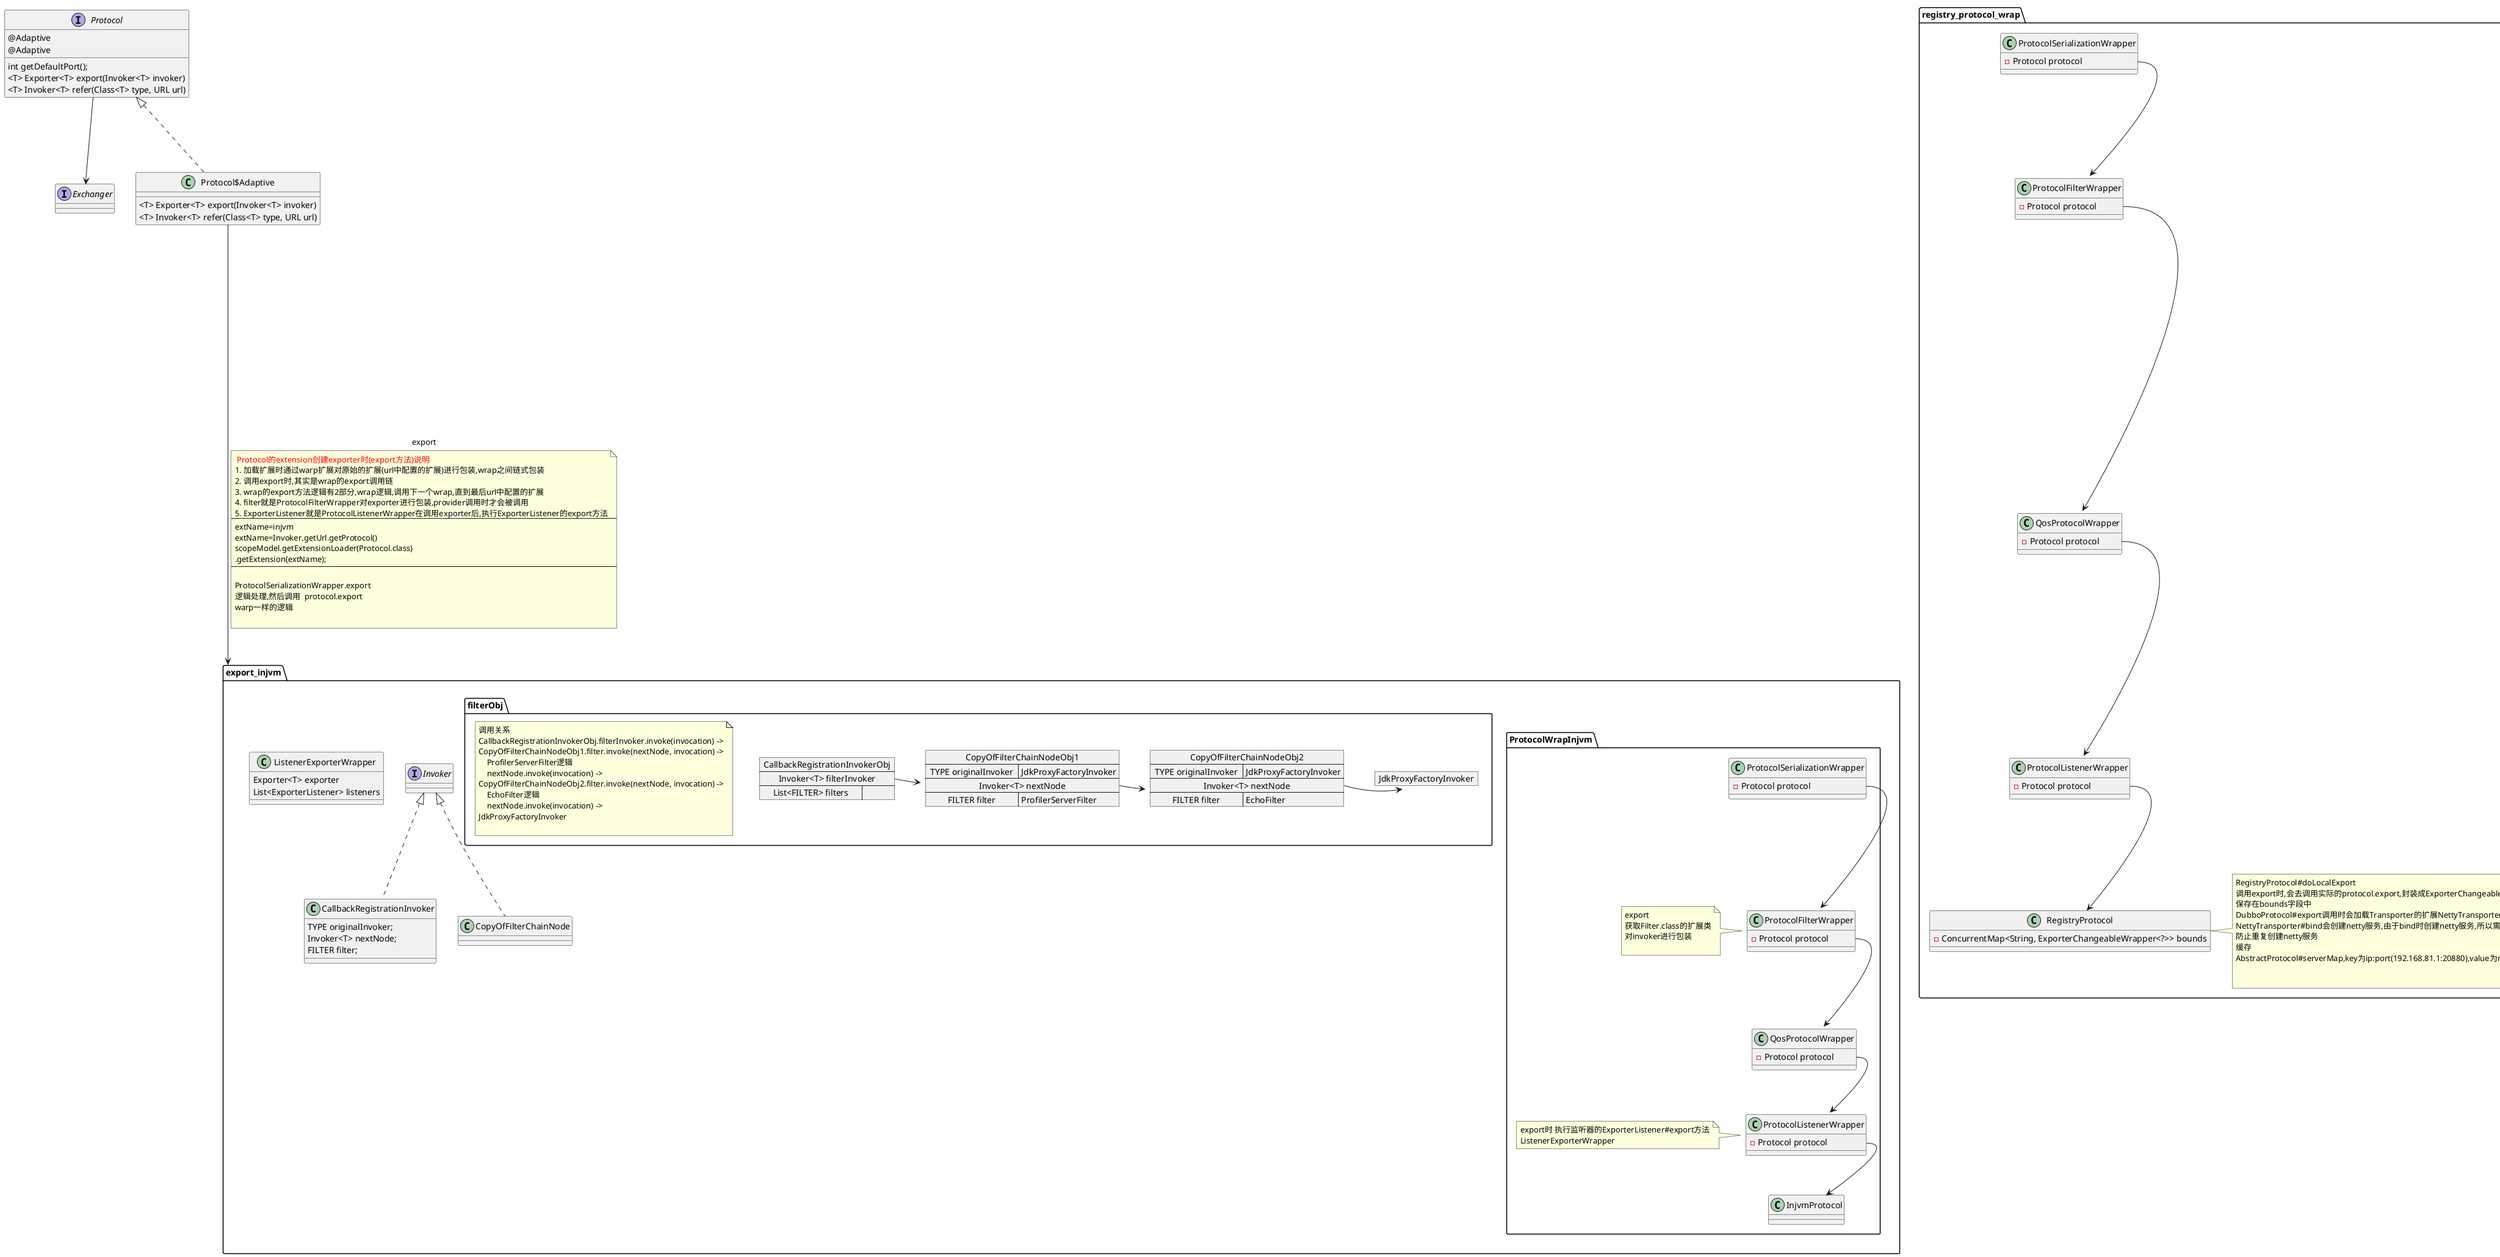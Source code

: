 @startuml
'https://plantuml.com/class-diagram

note as all
org.apache.dubbo.registry.client.metadata.MetadataUtils#publishServiceDefinition
end note


interface Exporter
abstract class AbstractExporter<T> implements Exporter
class InjvmExporter<T> extends AbstractExporter


interface Invoker
class DelegateProviderMetaDataInvoker<T> implements Invoker{
    Invoker<T> invoker
    ServiceConfig<?> metadata
}

interface ProxyFactory {
    @Adaptive({PROXY_KEY})
    <T> T getProxy(Invoker<T> invoker)
    @Adaptive({PROXY_KEY})
    <T> T getProxy(Invoker<T> invoker, boolean generic)
    @Adaptive({PROXY_KEY})
    <T> Invoker<T> getInvoker(T proxy, Class<T> type, URL url)
}




class ProxyFactory$Adaptive implements ProxyFactory{
    <T> T getProxy(Invoker<T> invoker)
    <T> T getProxy(Invoker<T> invoker, boolean generic)
    <T> Invoker<T> getInvoker(T proxy, Class<T> type, URL url)
}





namespace proxyFactory_local_injvm {
    class StubProxyFactoryWrapper {
        - ProxyFactory proxyFactory
    }
    class JdkProxyFactory
    note bottom of JdkProxyFactory
    <color:red> parameter中的proxy参数为jdk
    getInvoker 返回一个以反射方式调用provider实现类的Invoker
    end note

    StubProxyFactoryWrapper::proxyFactory --> JdkProxyFactory
}
ProxyFactory$Adaptive --> proxyFactory_local_injvm : getInvoker
note on link
<color:red> ProxyFactory的extension创建invoker(getInvoker方法)说明
# 加载扩展时通过warp扩展对原始的扩展(url中配置的扩展)进行包装,wrap之间链式包装
# 调用getInvoker时,其实是wrap的getInvoker调用链
# wrap的getInvoker方法逻辑有2部分,wrap逻辑,调用下一个wrap,直到最后url中配置的扩展

---
extName=Invoker.getUrl.getParameter("proxy", "javassist")
从parameter中获取extName指定扩展
----
scopeModel
.getExtensionLoader(ProxyFactory.class)
.getExtension(extName)
----
StubProxyFactoryWrapper.proxyFactory.getInvoker ->
JdkProxyFactory.getInvoker
end note

'ProxyFactory --> Invoker : getInvoker


interface Protocol {
    int getDefaultPort();
    @Adaptive
    <T> Exporter<T> export(Invoker<T> invoker)
    @Adaptive
    <T> Invoker<T> refer(Class<T> type, URL url)
}
interface Exchanger

class Protocol$Adaptive implements Protocol{
    <T> Exporter<T> export(Invoker<T> invoker)
    <T> Invoker<T> refer(Class<T> type, URL url)
}
Protocol --> Exchanger


namespace export_injvm{
    namespace ProtocolWrapInjvm {
        class ProtocolSerializationWrapper  {
            - Protocol protocol
        }
        class ProtocolFilterWrapper {
            - Protocol protocol
        }
        note left of ProtocolFilterWrapper
        export
        获取Filter.class的扩展类
        对invoker进行包装

        end note

        class QosProtocolWrapper {
            - Protocol protocol
        }

        class ProtocolListenerWrapper {
            - Protocol protocol
        }
        note left of ProtocolListenerWrapper
        export时 执行监听器的ExporterListener#export方法
        ListenerExporterWrapper
        end note
        class InjvmProtocol


        ProtocolSerializationWrapper::protocol -->ProtocolFilterWrapper
        ProtocolFilterWrapper::protocol -->QosProtocolWrapper
        QosProtocolWrapper::protocol -->ProtocolListenerWrapper
        ProtocolListenerWrapper::protocol -->InjvmProtocol

    }


    class CallbackRegistrationInvoker implements Invoker{
        TYPE originalInvoker;
        Invoker<T> nextNode;
        FILTER filter;
    }
    class CopyOfFilterChainNode implements Invoker




    namespace filterObj {
        note as filterObjNote
        调用关系
        CallbackRegistrationInvokerObj.filterInvoker.invoke(invocation) ->
        CopyOfFilterChainNodeObj1.filter.invoke(nextNode, invocation) ->
            ProfilerServerFilter逻辑
            nextNode.invoke(invocation) ->
        CopyOfFilterChainNodeObj2.filter.invoke(nextNode, invocation) ->
            EchoFilter逻辑
            nextNode.invoke(invocation) ->
        JdkProxyFactoryInvoker

        end note

        map JdkProxyFactoryInvoker{

        }

        map CopyOfFilterChainNodeObj2{
            TYPE originalInvoker => JdkProxyFactoryInvoker
            Invoker<T> nextNode *-> JdkProxyFactoryInvoker
            FILTER filter => EchoFilter
        }

        map CopyOfFilterChainNodeObj1{
            TYPE originalInvoker => JdkProxyFactoryInvoker
            Invoker<T> nextNode *-> CopyOfFilterChainNodeObj2
            FILTER filter => ProfilerServerFilter
        }

        map CallbackRegistrationInvokerObj{
            Invoker<T> filterInvoker *-> CopyOfFilterChainNodeObj1
            List<FILTER> filters =>
        }


    }


    class ListenerExporterWrapper{
        Exporter<T> exporter
        List<ExporterListener> listeners
    }

}



Protocol$Adaptive ---> export_injvm : export
note on link
<color:red> Protocol的extension创建exporter时(export方法)说明
# 加载扩展时通过warp扩展对原始的扩展(url中配置的扩展)进行包装,wrap之间链式包装
# 调用export时,其实是wrap的export调用链
# wrap的export方法逻辑有2部分,wrap逻辑,调用下一个wrap,直到最后url中配置的扩展
# filter就是ProtocolFilterWrapper对exporter进行包装,provider调用时才会被调用
# ExporterListener就是ProtocolListenerWrapper在调用exporter后,执行ExporterListener的export方法
----
extName=injvm
extName=Invoker.getUrl.getProtocol()
scopeModel.getExtensionLoader(Protocol.class)
.getExtension(extName);
----

ProtocolSerializationWrapper.export
逻辑处理,然后调用  protocol.export
warp一样的逻辑

end note






namespace dubbo_protocol_wrap {
    class ProtocolSerializationWrapper  {
        - Protocol protocol
    }
    class ProtocolFilterWrapper {
        - Protocol protocol
    }

    class QosProtocolWrapper {
        - Protocol protocol
    }

    class ProtocolListenerWrapper {
        - Protocol protocol
    }
    class DubboProtocol


    ProtocolSerializationWrapper::protocol -->ProtocolFilterWrapper
    ProtocolFilterWrapper::protocol -->QosProtocolWrapper
    QosProtocolWrapper::protocol -->ProtocolListenerWrapper
    ProtocolListenerWrapper::protocol -->DubboProtocol
}
namespace registry_protocol_wrap {
    class ProtocolSerializationWrapper  {
        - Protocol protocol
    }
    class ProtocolFilterWrapper {
        - Protocol protocol
    }

    class QosProtocolWrapper {
        - Protocol protocol
    }

    class ProtocolListenerWrapper {
        - Protocol protocol
    }
    class RegistryProtocol {
        - ConcurrentMap<String, ExporterChangeableWrapper<?>> bounds
    }
    note right of RegistryProtocol
    RegistryProtocol#doLocalExport
    调用export时,会去调用实际的protocol.export,封装成ExporterChangeableWrapper
    保存在bounds字段中
    DubboProtocol#export调用时会加载Transporter的扩展NettyTransporter
    NettyTransporter#bind会创建netty服务,由于bind时创建netty服务,所以需要缓存
    防止重复创建netty服务
    缓存
    AbstractProtocol#serverMap,key为ip:port(192.168.81.1:20880),value为netty服务


    end note

    ProtocolSerializationWrapper::protocol -->ProtocolFilterWrapper
    ProtocolFilterWrapper::protocol -->QosProtocolWrapper
    QosProtocolWrapper::protocol -->ProtocolListenerWrapper
    ProtocolListenerWrapper::protocol -->RegistryProtocol
}
note top of dubbo_protocol_wrap
getDefaultPort
----
ProtocolSerializationWrapper.protocol.getDefaultPort ->
ProtocolFilterWrapper.protocol.getDefaultPort ->
QosProtocolWrapper.protocol.getDefaultPort ->
ProtocolListenerWrapper.protocol.getDefaultPort ->
DubboProtocol.getDefaultPort ->

end note


namespace gen {
note as n1
ProxyFactory 将服务实现类、接口、url封装成invoker
Protocol 再将invoker 转换成 Exporter
end note
    interface ProxyFactory
    interface Invoker
    interface Exporter
    interface Protocol
    ProxyFactory --> Invoker : getInvoker
    Protocol -->  Exporter : export
}

interface Registry extends  RegistryService
class ServiceDiscoveryRegistry implements Registry {
    ServiceDiscovery serviceDiscovery
    MetadataInfo metadataInfo
}
interface ServiceDiscovery extends RegistryService
class NacosServiceDiscovery implements ServiceDiscovery
ServiceDiscoveryRegistry::serviceDiscovery -r--> NacosServiceDiscovery
@enduml